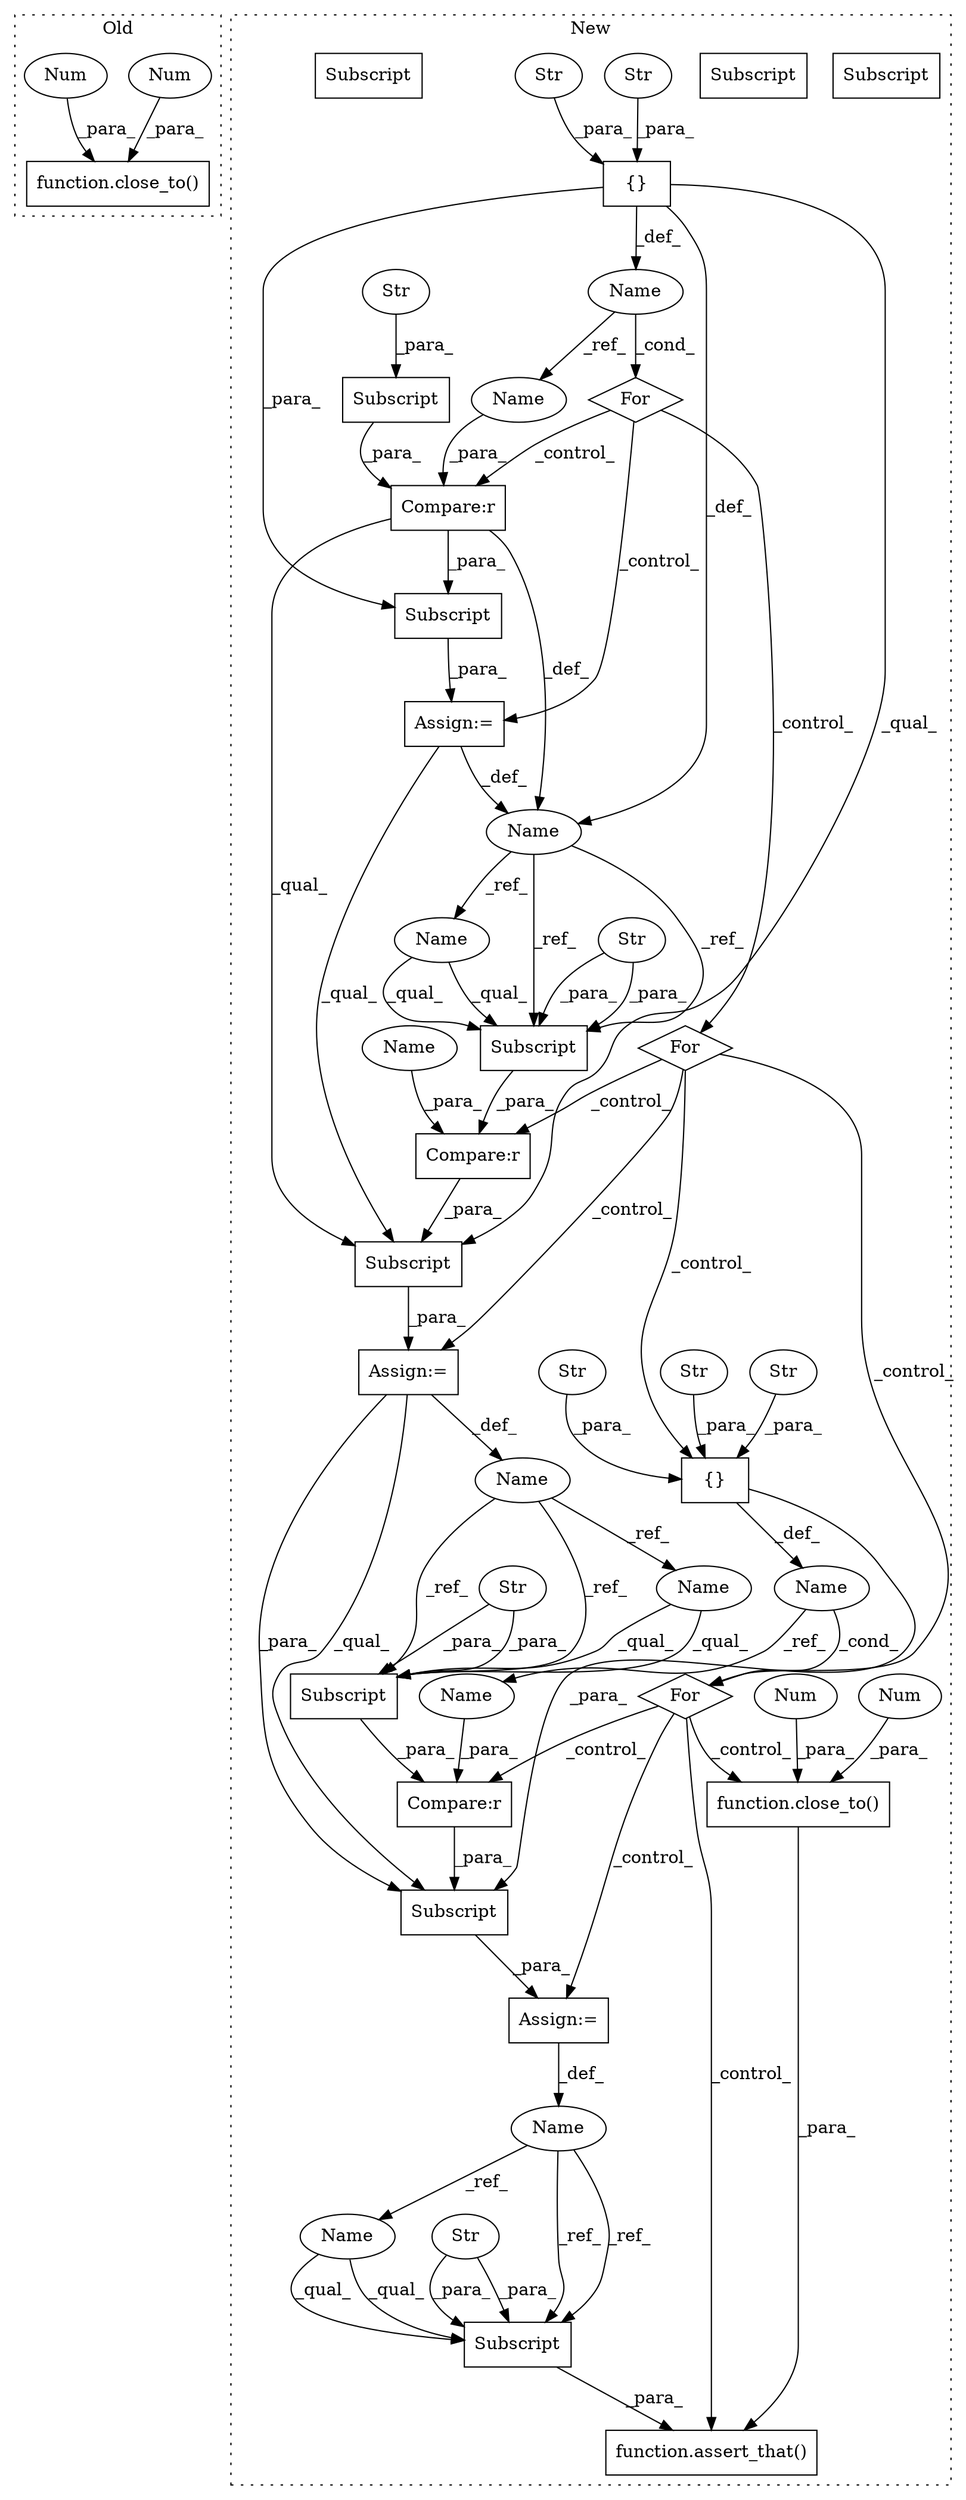 digraph G {
subgraph cluster0 {
1 [label="function.close_to()" a="75" s="1776,1795" l="9,1" shape="box"];
28 [label="Num" a="76" s="1785" l="4" shape="ellipse"];
29 [label="Num" a="76" s="1791" l="4" shape="ellipse"];
label = "Old";
style="dotted";
}
subgraph cluster1 {
2 [label="For" a="107" s="2802,2875" l="4,18" shape="diamond"];
3 [label="Name" a="87" s="2585" l="7" shape="ellipse"];
4 [label="function.close_to()" a="75" s="3001,3016" l="9,1" shape="box"];
5 [label="function.assert_that()" a="75" s="2967,3017" l="12,1" shape="box"];
6 [label="Name" a="87" s="2893" l="10" shape="ellipse"];
7 [label="Subscript" a="63" s="2979,0" l="19,0" shape="box"];
8 [label="Compare:r" a="40" s="2920" l="29" shape="box"];
9 [label="Name" a="87" s="2726" l="9" shape="ellipse"];
10 [label="Subscript" a="63" s="2920,0" l="19,0" shape="box"];
11 [label="{}" a="59" s="2596,2612" l="1,0" shape="box"];
12 [label="Str" a="66" s="2930" l="8" shape="ellipse"];
13 [label="Subscript" a="63" s="2906,0" l="44,0" shape="box"];
14 [label="Compare:r" a="40" s="2648" l="28" shape="box"];
15 [label="Subscript" a="63" s="2648,0" l="17,0" shape="box"];
16 [label="Str" a="66" s="2605" l="7" shape="ellipse"];
17 [label="Str" a="66" s="2990" l="7" shape="ellipse"];
18 [label="{}" a="59" s="2816,2874" l="1,0" shape="box"];
19 [label="Str" a="66" s="2597" l="6" shape="ellipse"];
20 [label="Subscript" a="63" s="2637,0" l="40,0" shape="box"];
21 [label="Str" a="66" s="2833" l="21" shape="ellipse"];
22 [label="Str" a="66" s="2655" l="9" shape="ellipse"];
23 [label="Str" a="66" s="2817" l="14" shape="ellipse"];
24 [label="Name" a="87" s="2806" l="6" shape="ellipse"];
25 [label="For" a="107" s="2581,2613" l="4,10" shape="diamond"];
26 [label="Num" a="76" s="3010" l="1" shape="ellipse"];
27 [label="Num" a="76" s="3013" l="3" shape="ellipse"];
30 [label="Assign:=" a="68" s="2903" l="3" shape="box"];
31 [label="Assign:=" a="68" s="2634" l="3" shape="box"];
32 [label="Subscript" a="63" s="2738,0" l="51,0" shape="box"];
33 [label="Str" a="66" s="2856" l="18" shape="ellipse"];
34 [label="Compare:r" a="40" s="2754" l="34" shape="box"];
35 [label="Name" a="87" s="2623" l="11" shape="ellipse"];
36 [label="Subscript" a="63" s="2754,0" l="20,0" shape="box"];
37 [label="Str" a="66" s="2766" l="7" shape="ellipse"];
38 [label="For" a="107" s="2686,2712" l="4,14" shape="diamond"];
39 [label="Assign:=" a="68" s="2735" l="3" shape="box"];
40 [label="Name" a="87" s="2669" l="7" shape="ellipse"];
41 [label="Name" a="87" s="2920" l="9" shape="ellipse"];
42 [label="Subscript" a="63" s="2920,0" l="19,0" shape="box"];
43 [label="Name" a="87" s="2943" l="6" shape="ellipse"];
44 [label="Name" a="87" s="2778" l="10" shape="ellipse"];
45 [label="Subscript" a="63" s="2754,0" l="20,0" shape="box"];
46 [label="Name" a="87" s="2754" l="11" shape="ellipse"];
47 [label="Name" a="87" s="2979" l="10" shape="ellipse"];
48 [label="Subscript" a="63" s="2979,0" l="19,0" shape="box"];
label = "New";
style="dotted";
}
2 -> 4 [label="_control_"];
2 -> 8 [label="_control_"];
2 -> 5 [label="_control_"];
2 -> 30 [label="_control_"];
3 -> 40 [label="_ref_"];
3 -> 25 [label="_cond_"];
4 -> 5 [label="_para_"];
6 -> 48 [label="_ref_"];
6 -> 47 [label="_ref_"];
6 -> 48 [label="_ref_"];
8 -> 13 [label="_para_"];
9 -> 41 [label="_ref_"];
9 -> 42 [label="_ref_"];
9 -> 42 [label="_ref_"];
11 -> 35 [label="_def_"];
11 -> 32 [label="_qual_"];
11 -> 3 [label="_def_"];
11 -> 20 [label="_para_"];
12 -> 42 [label="_para_"];
12 -> 42 [label="_para_"];
13 -> 30 [label="_para_"];
14 -> 32 [label="_qual_"];
14 -> 35 [label="_def_"];
14 -> 20 [label="_para_"];
15 -> 14 [label="_para_"];
16 -> 11 [label="_para_"];
17 -> 48 [label="_para_"];
17 -> 48 [label="_para_"];
18 -> 24 [label="_def_"];
18 -> 13 [label="_para_"];
19 -> 11 [label="_para_"];
20 -> 31 [label="_para_"];
21 -> 18 [label="_para_"];
22 -> 15 [label="_para_"];
23 -> 18 [label="_para_"];
24 -> 2 [label="_cond_"];
24 -> 43 [label="_ref_"];
25 -> 31 [label="_control_"];
25 -> 14 [label="_control_"];
25 -> 38 [label="_control_"];
26 -> 4 [label="_para_"];
27 -> 4 [label="_para_"];
28 -> 1 [label="_para_"];
29 -> 1 [label="_para_"];
30 -> 6 [label="_def_"];
31 -> 35 [label="_def_"];
31 -> 32 [label="_qual_"];
32 -> 39 [label="_para_"];
33 -> 18 [label="_para_"];
34 -> 32 [label="_para_"];
35 -> 46 [label="_ref_"];
35 -> 45 [label="_ref_"];
35 -> 45 [label="_ref_"];
37 -> 45 [label="_para_"];
37 -> 45 [label="_para_"];
38 -> 2 [label="_control_"];
38 -> 34 [label="_control_"];
38 -> 18 [label="_control_"];
38 -> 39 [label="_control_"];
39 -> 9 [label="_def_"];
39 -> 13 [label="_qual_"];
39 -> 13 [label="_para_"];
40 -> 14 [label="_para_"];
41 -> 42 [label="_qual_"];
41 -> 42 [label="_qual_"];
42 -> 8 [label="_para_"];
43 -> 8 [label="_para_"];
44 -> 34 [label="_para_"];
45 -> 34 [label="_para_"];
46 -> 45 [label="_qual_"];
46 -> 45 [label="_qual_"];
47 -> 48 [label="_qual_"];
47 -> 48 [label="_qual_"];
48 -> 5 [label="_para_"];
}